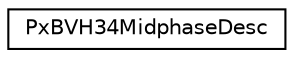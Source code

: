 digraph "Graphical Class Hierarchy"
{
  edge [fontname="Helvetica",fontsize="10",labelfontname="Helvetica",labelfontsize="10"];
  node [fontname="Helvetica",fontsize="10",shape=record];
  rankdir="LR";
  Node0 [label="PxBVH34MidphaseDesc",height=0.2,width=0.4,color="black", fillcolor="white", style="filled",URL="$structPxBVH34MidphaseDesc.html",tooltip="Structure describing parameters affecting BVH34 midphase mesh structure. "];
}
